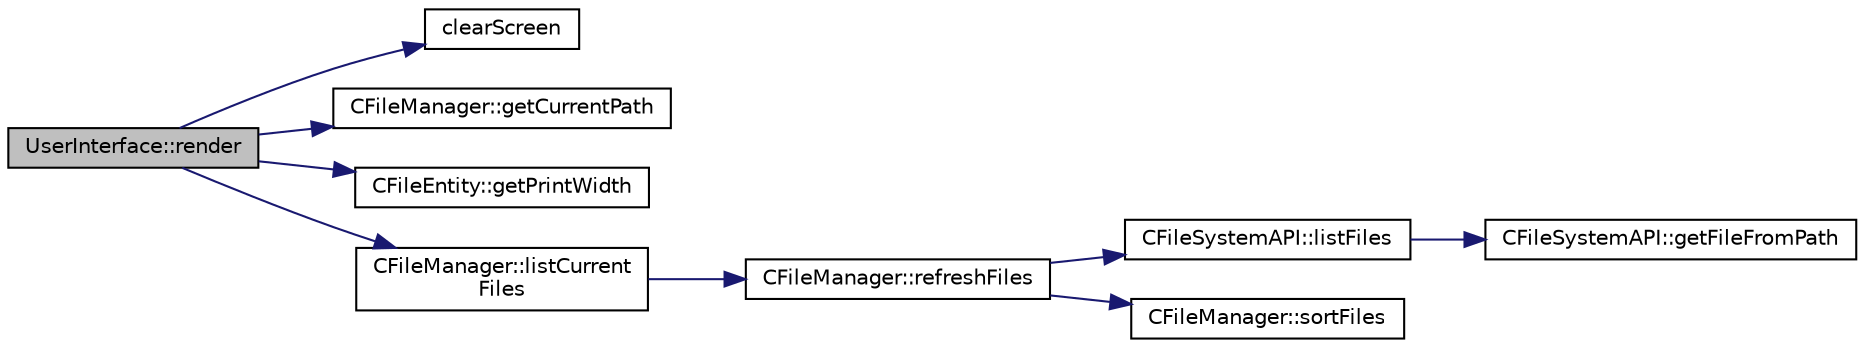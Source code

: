 digraph "UserInterface::render"
{
 // LATEX_PDF_SIZE
  edge [fontname="Helvetica",fontsize="10",labelfontname="Helvetica",labelfontsize="10"];
  node [fontname="Helvetica",fontsize="10",shape=record];
  rankdir="LR";
  Node1 [label="UserInterface::render",height=0.2,width=0.4,color="black", fillcolor="grey75", style="filled", fontcolor="black",tooltip=" "];
  Node1 -> Node2 [color="midnightblue",fontsize="10",style="solid",fontname="Helvetica"];
  Node2 [label="clearScreen",height=0.2,width=0.4,color="black", fillcolor="white", style="filled",URL="$UserInterface_8cpp.html#a9d7e8af417b6d543da691e9c0e2f6f9f",tooltip=" "];
  Node1 -> Node3 [color="midnightblue",fontsize="10",style="solid",fontname="Helvetica"];
  Node3 [label="CFileManager::getCurrentPath",height=0.2,width=0.4,color="black", fillcolor="white", style="filled",URL="$classCFileManager.html#aac576b990e61789c354c83e84ed5645d",tooltip=" "];
  Node1 -> Node4 [color="midnightblue",fontsize="10",style="solid",fontname="Helvetica"];
  Node4 [label="CFileEntity::getPrintWidth",height=0.2,width=0.4,color="black", fillcolor="white", style="filled",URL="$classCFileEntity.html#af12d4aeabafd84dad4d8d155dca79a18",tooltip=" "];
  Node1 -> Node5 [color="midnightblue",fontsize="10",style="solid",fontname="Helvetica"];
  Node5 [label="CFileManager::listCurrent\lFiles",height=0.2,width=0.4,color="black", fillcolor="white", style="filled",URL="$classCFileManager.html#a1c70fbd10852e0dca8bb066686129b00",tooltip=" "];
  Node5 -> Node6 [color="midnightblue",fontsize="10",style="solid",fontname="Helvetica"];
  Node6 [label="CFileManager::refreshFiles",height=0.2,width=0.4,color="black", fillcolor="white", style="filled",URL="$classCFileManager.html#a739d78e2f8fdf7e8f86e1bdece9702fd",tooltip=" "];
  Node6 -> Node7 [color="midnightblue",fontsize="10",style="solid",fontname="Helvetica"];
  Node7 [label="CFileSystemAPI::listFiles",height=0.2,width=0.4,color="black", fillcolor="white", style="filled",URL="$classCFileSystemAPI.html#a01982170a8917d4f080710c39a86aeb0",tooltip=" "];
  Node7 -> Node8 [color="midnightblue",fontsize="10",style="solid",fontname="Helvetica"];
  Node8 [label="CFileSystemAPI::getFileFromPath",height=0.2,width=0.4,color="black", fillcolor="white", style="filled",URL="$classCFileSystemAPI.html#a367959d77505b73ea292806d12510744",tooltip=" "];
  Node6 -> Node9 [color="midnightblue",fontsize="10",style="solid",fontname="Helvetica"];
  Node9 [label="CFileManager::sortFiles",height=0.2,width=0.4,color="black", fillcolor="white", style="filled",URL="$classCFileManager.html#abdbd0f778f8d08bde297ba6caa25fc84",tooltip=" "];
}
